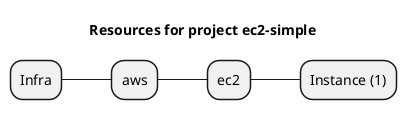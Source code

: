 @startmindmap
title Resources for project ec2-simple
skinparam monochrome true
+ Infra
++ aws
+++ ec2
++++ Instance (1)
@endmindmap